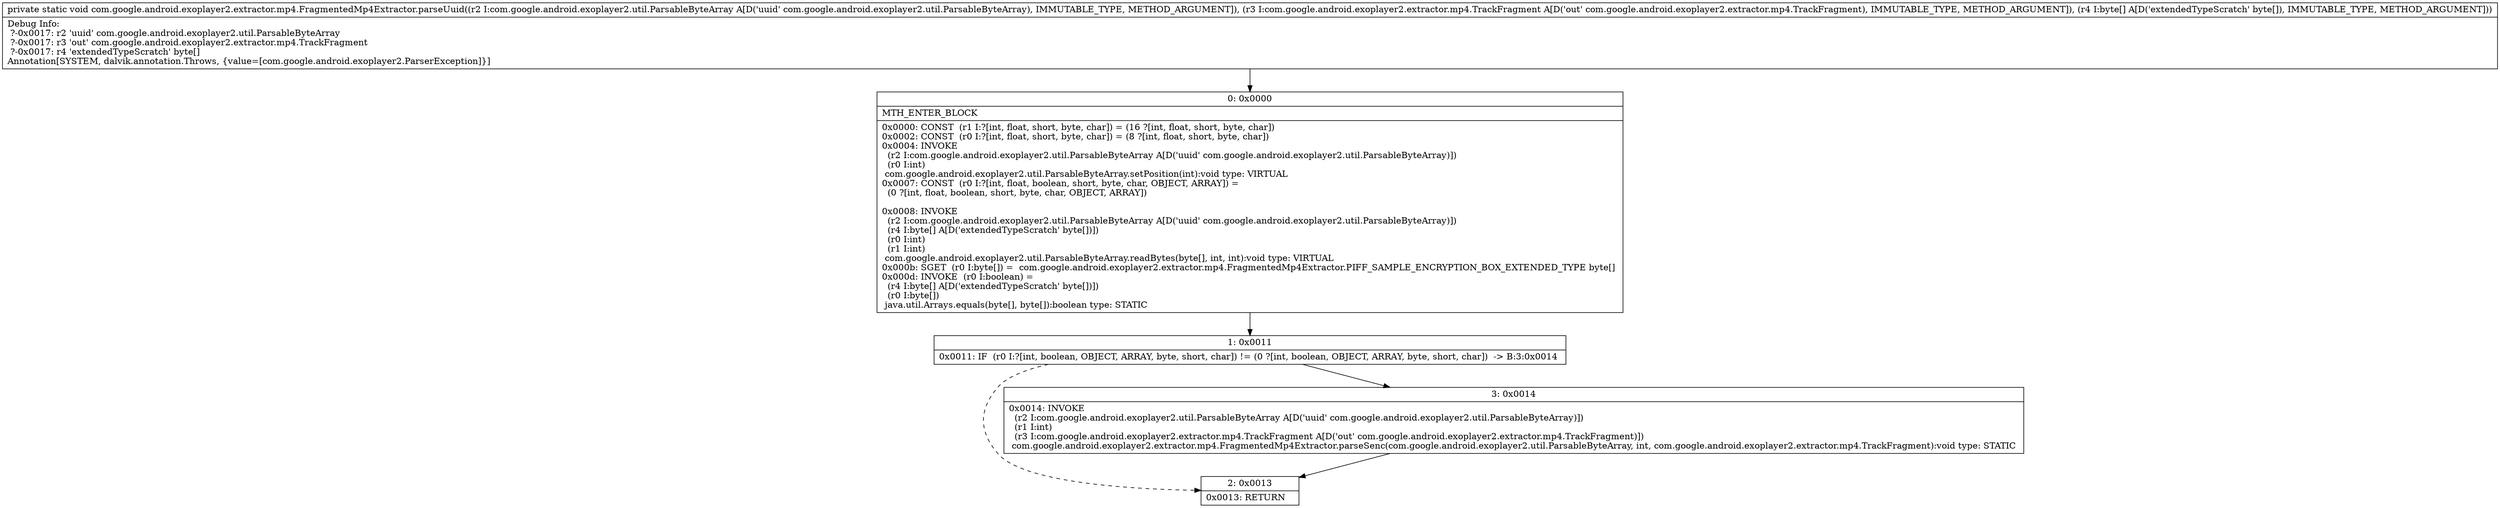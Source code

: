 digraph "CFG forcom.google.android.exoplayer2.extractor.mp4.FragmentedMp4Extractor.parseUuid(Lcom\/google\/android\/exoplayer2\/util\/ParsableByteArray;Lcom\/google\/android\/exoplayer2\/extractor\/mp4\/TrackFragment;[B)V" {
Node_0 [shape=record,label="{0\:\ 0x0000|MTH_ENTER_BLOCK\l|0x0000: CONST  (r1 I:?[int, float, short, byte, char]) = (16 ?[int, float, short, byte, char]) \l0x0002: CONST  (r0 I:?[int, float, short, byte, char]) = (8 ?[int, float, short, byte, char]) \l0x0004: INVOKE  \l  (r2 I:com.google.android.exoplayer2.util.ParsableByteArray A[D('uuid' com.google.android.exoplayer2.util.ParsableByteArray)])\l  (r0 I:int)\l com.google.android.exoplayer2.util.ParsableByteArray.setPosition(int):void type: VIRTUAL \l0x0007: CONST  (r0 I:?[int, float, boolean, short, byte, char, OBJECT, ARRAY]) = \l  (0 ?[int, float, boolean, short, byte, char, OBJECT, ARRAY])\l \l0x0008: INVOKE  \l  (r2 I:com.google.android.exoplayer2.util.ParsableByteArray A[D('uuid' com.google.android.exoplayer2.util.ParsableByteArray)])\l  (r4 I:byte[] A[D('extendedTypeScratch' byte[])])\l  (r0 I:int)\l  (r1 I:int)\l com.google.android.exoplayer2.util.ParsableByteArray.readBytes(byte[], int, int):void type: VIRTUAL \l0x000b: SGET  (r0 I:byte[]) =  com.google.android.exoplayer2.extractor.mp4.FragmentedMp4Extractor.PIFF_SAMPLE_ENCRYPTION_BOX_EXTENDED_TYPE byte[] \l0x000d: INVOKE  (r0 I:boolean) = \l  (r4 I:byte[] A[D('extendedTypeScratch' byte[])])\l  (r0 I:byte[])\l java.util.Arrays.equals(byte[], byte[]):boolean type: STATIC \l}"];
Node_1 [shape=record,label="{1\:\ 0x0011|0x0011: IF  (r0 I:?[int, boolean, OBJECT, ARRAY, byte, short, char]) != (0 ?[int, boolean, OBJECT, ARRAY, byte, short, char])  \-\> B:3:0x0014 \l}"];
Node_2 [shape=record,label="{2\:\ 0x0013|0x0013: RETURN   \l}"];
Node_3 [shape=record,label="{3\:\ 0x0014|0x0014: INVOKE  \l  (r2 I:com.google.android.exoplayer2.util.ParsableByteArray A[D('uuid' com.google.android.exoplayer2.util.ParsableByteArray)])\l  (r1 I:int)\l  (r3 I:com.google.android.exoplayer2.extractor.mp4.TrackFragment A[D('out' com.google.android.exoplayer2.extractor.mp4.TrackFragment)])\l com.google.android.exoplayer2.extractor.mp4.FragmentedMp4Extractor.parseSenc(com.google.android.exoplayer2.util.ParsableByteArray, int, com.google.android.exoplayer2.extractor.mp4.TrackFragment):void type: STATIC \l}"];
MethodNode[shape=record,label="{private static void com.google.android.exoplayer2.extractor.mp4.FragmentedMp4Extractor.parseUuid((r2 I:com.google.android.exoplayer2.util.ParsableByteArray A[D('uuid' com.google.android.exoplayer2.util.ParsableByteArray), IMMUTABLE_TYPE, METHOD_ARGUMENT]), (r3 I:com.google.android.exoplayer2.extractor.mp4.TrackFragment A[D('out' com.google.android.exoplayer2.extractor.mp4.TrackFragment), IMMUTABLE_TYPE, METHOD_ARGUMENT]), (r4 I:byte[] A[D('extendedTypeScratch' byte[]), IMMUTABLE_TYPE, METHOD_ARGUMENT]))  | Debug Info:\l  ?\-0x0017: r2 'uuid' com.google.android.exoplayer2.util.ParsableByteArray\l  ?\-0x0017: r3 'out' com.google.android.exoplayer2.extractor.mp4.TrackFragment\l  ?\-0x0017: r4 'extendedTypeScratch' byte[]\lAnnotation[SYSTEM, dalvik.annotation.Throws, \{value=[com.google.android.exoplayer2.ParserException]\}]\l}"];
MethodNode -> Node_0;
Node_0 -> Node_1;
Node_1 -> Node_2[style=dashed];
Node_1 -> Node_3;
Node_3 -> Node_2;
}

